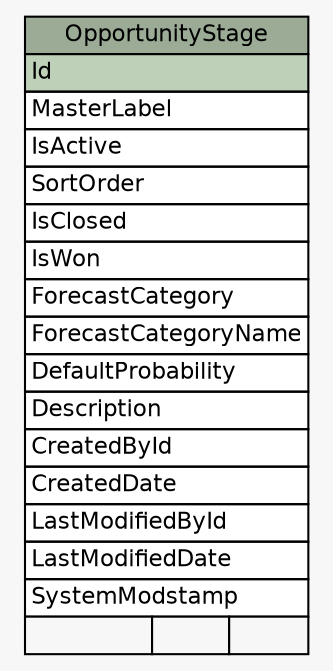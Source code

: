 // dot 2.36.0 on Mac OS X 10.11.6
// SchemaSpy rev 590
digraph "OpportunityStage" {
  graph [
    rankdir="RL"
    bgcolor="#f7f7f7"
    nodesep="0.18"
    ranksep="0.46"
    fontname="Helvetica"
    fontsize="11"
  ];
  node [
    fontname="Helvetica"
    fontsize="11"
    shape="plaintext"
  ];
  edge [
    arrowsize="0.8"
  ];
  "OpportunityStage" [
    label=<
    <TABLE BORDER="0" CELLBORDER="1" CELLSPACING="0" BGCOLOR="#ffffff">
      <TR><TD COLSPAN="3" BGCOLOR="#9bab96" ALIGN="CENTER">OpportunityStage</TD></TR>
      <TR><TD PORT="Id" COLSPAN="3" BGCOLOR="#bed1b8" ALIGN="LEFT">Id</TD></TR>
      <TR><TD PORT="MasterLabel" COLSPAN="3" ALIGN="LEFT">MasterLabel</TD></TR>
      <TR><TD PORT="IsActive" COLSPAN="3" ALIGN="LEFT">IsActive</TD></TR>
      <TR><TD PORT="SortOrder" COLSPAN="3" ALIGN="LEFT">SortOrder</TD></TR>
      <TR><TD PORT="IsClosed" COLSPAN="3" ALIGN="LEFT">IsClosed</TD></TR>
      <TR><TD PORT="IsWon" COLSPAN="3" ALIGN="LEFT">IsWon</TD></TR>
      <TR><TD PORT="ForecastCategory" COLSPAN="3" ALIGN="LEFT">ForecastCategory</TD></TR>
      <TR><TD PORT="ForecastCategoryName" COLSPAN="3" ALIGN="LEFT">ForecastCategoryName</TD></TR>
      <TR><TD PORT="DefaultProbability" COLSPAN="3" ALIGN="LEFT">DefaultProbability</TD></TR>
      <TR><TD PORT="Description" COLSPAN="3" ALIGN="LEFT">Description</TD></TR>
      <TR><TD PORT="CreatedById" COLSPAN="3" ALIGN="LEFT">CreatedById</TD></TR>
      <TR><TD PORT="CreatedDate" COLSPAN="3" ALIGN="LEFT">CreatedDate</TD></TR>
      <TR><TD PORT="LastModifiedById" COLSPAN="3" ALIGN="LEFT">LastModifiedById</TD></TR>
      <TR><TD PORT="LastModifiedDate" COLSPAN="3" ALIGN="LEFT">LastModifiedDate</TD></TR>
      <TR><TD PORT="SystemModstamp" COLSPAN="3" ALIGN="LEFT">SystemModstamp</TD></TR>
      <TR><TD ALIGN="LEFT" BGCOLOR="#f7f7f7">  </TD><TD ALIGN="RIGHT" BGCOLOR="#f7f7f7">  </TD><TD ALIGN="RIGHT" BGCOLOR="#f7f7f7">  </TD></TR>
    </TABLE>>
    URL="tables/OpportunityStage.html"
    tooltip="OpportunityStage"
  ];
}
